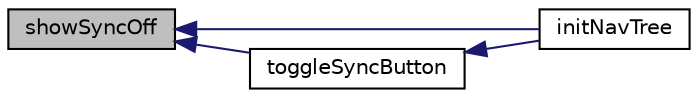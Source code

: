 digraph "showSyncOff"
{
 // INTERACTIVE_SVG=YES
  edge [fontname="Helvetica",fontsize="10",labelfontname="Helvetica",labelfontsize="10"];
  node [fontname="Helvetica",fontsize="10",shape=record];
  rankdir="LR";
  Node1 [label="showSyncOff",height=0.2,width=0.4,color="black", fillcolor="grey75", style="filled", fontcolor="black"];
  Node1 -> Node2 [dir="back",color="midnightblue",fontsize="10",style="solid",fontname="Helvetica"];
  Node2 [label="initNavTree",height=0.2,width=0.4,color="black", fillcolor="white", style="filled",URL="$navtree_8js.html#aa7b3067e7ef0044572ba86240b1e58ce"];
  Node1 -> Node3 [dir="back",color="midnightblue",fontsize="10",style="solid",fontname="Helvetica"];
  Node3 [label="toggleSyncButton",height=0.2,width=0.4,color="black", fillcolor="white", style="filled",URL="$navtree_8js.html#a646cb31d83b39aafec92e0e1d123563a"];
  Node3 -> Node2 [dir="back",color="midnightblue",fontsize="10",style="solid",fontname="Helvetica"];
}
